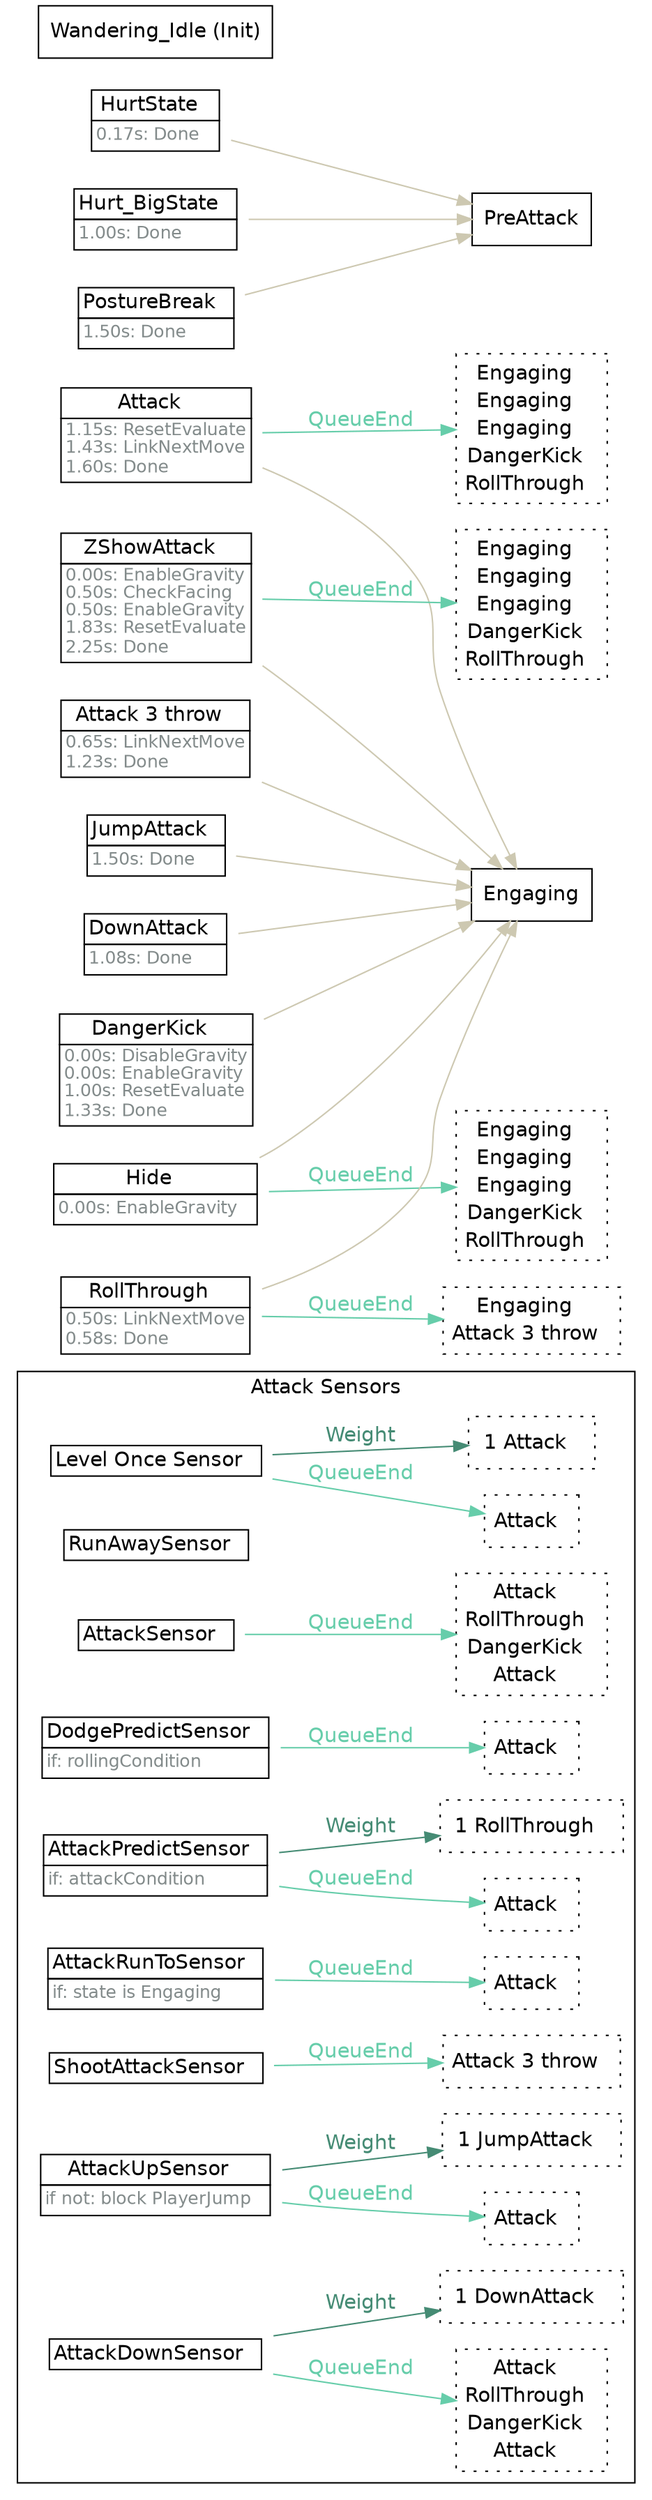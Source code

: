 strict digraph "Foo" {
	"rankdir"="LR";
	node ["shape"="box","fontname"="Helvetica"];
	edge ["fontname"="Helvetica"];
	subgraph "cluster_attacksensors" {
		"rank"="sink";
		"label"="Attack Sensors";
		"fontname"="Helvetica";
		"Level Once Sensor" ["shape"="plaintext","label"=<<TABLE border="0" cellspacing="0" cellborder="1" cellpadding="2"><TR><TD>Level Once Sensor  </TD></TR></TABLE>>]
		"Level Once Sensor_linked" ["shape"="box","style"="dotted","label"=<<TABLE border="0" cellspacing="0" cellborder="0" cellpadding="2"><TR><TD>Attack  </TD></TR></TABLE>>,"margin"="0.05"]
		"Level Once Sensor" -> "Level Once Sensor_linked"  ["label"="QueueEnd","color"="aquamarine3","fontcolor"="aquamarine3"]
		"Level Once Sensor_weight" ["shape"="box","style"="dotted","label"=<<TABLE border="0" cellspacing="0" cellborder="0" cellpadding="2"><TR><TD>1 Attack  </TD></TR></TABLE>>]
		"Level Once Sensor" -> "Level Once Sensor_weight"  ["label"="Weight","color"="aquamarine4","fontcolor"="aquamarine4"]
		"RunAwaySensor" ["shape"="plaintext","label"=<<TABLE border="0" cellspacing="0" cellborder="1" cellpadding="2"><TR><TD>RunAwaySensor  </TD></TR></TABLE>>]
		"AttackSensor" ["shape"="plaintext","label"=<<TABLE border="0" cellspacing="0" cellborder="1" cellpadding="2"><TR><TD>AttackSensor  </TD></TR></TABLE>>]
		"AttackSensor_linked" ["shape"="box","style"="dotted","label"=<<TABLE border="0" cellspacing="0" cellborder="0" cellpadding="2"><TR><TD>Attack  </TD></TR><TR><TD>RollThrough  </TD></TR><TR><TD>DangerKick  </TD></TR><TR><TD>Attack  </TD></TR></TABLE>>,"margin"="0.05"]
		"AttackSensor" -> "AttackSensor_linked"  ["label"="QueueEnd","color"="aquamarine3","fontcolor"="aquamarine3"]
		"DodgePredictSensor" ["shape"="plaintext","label"=<<TABLE border="0" cellspacing="0" cellborder="1" cellpadding="2"><TR><TD>DodgePredictSensor  </TD></TR><TR><TD align="left" balign="left"><FONT point-size="12" color="azure4">if: rollingCondition</FONT>  </TD></TR></TABLE>>]
		"DodgePredictSensor_linked" ["shape"="box","style"="dotted","label"=<<TABLE border="0" cellspacing="0" cellborder="0" cellpadding="2"><TR><TD>Attack  </TD></TR></TABLE>>,"margin"="0.05"]
		"DodgePredictSensor" -> "DodgePredictSensor_linked"  ["label"="QueueEnd","color"="aquamarine3","fontcolor"="aquamarine3"]
		"AttackPredictSensor" ["shape"="plaintext","label"=<<TABLE border="0" cellspacing="0" cellborder="1" cellpadding="2"><TR><TD>AttackPredictSensor  </TD></TR><TR><TD align="left" balign="left"><FONT point-size="12" color="azure4">if: attackCondition</FONT>  </TD></TR></TABLE>>]
		"AttackPredictSensor_linked" ["shape"="box","style"="dotted","label"=<<TABLE border="0" cellspacing="0" cellborder="0" cellpadding="2"><TR><TD>Attack  </TD></TR></TABLE>>,"margin"="0.05"]
		"AttackPredictSensor" -> "AttackPredictSensor_linked"  ["label"="QueueEnd","color"="aquamarine3","fontcolor"="aquamarine3"]
		"AttackPredictSensor_weight" ["shape"="box","style"="dotted","label"=<<TABLE border="0" cellspacing="0" cellborder="0" cellpadding="2"><TR><TD>1 RollThrough  </TD></TR></TABLE>>]
		"AttackPredictSensor" -> "AttackPredictSensor_weight"  ["label"="Weight","color"="aquamarine4","fontcolor"="aquamarine4"]
		"AttackRunToSensor" ["shape"="plaintext","label"=<<TABLE border="0" cellspacing="0" cellborder="1" cellpadding="2"><TR><TD>AttackRunToSensor  </TD></TR><TR><TD align="left" balign="left"><FONT point-size="12" color="azure4">if: state is Engaging</FONT>  </TD></TR></TABLE>>]
		"AttackRunToSensor_linked" ["shape"="box","style"="dotted","label"=<<TABLE border="0" cellspacing="0" cellborder="0" cellpadding="2"><TR><TD>Attack  </TD></TR></TABLE>>,"margin"="0.05"]
		"AttackRunToSensor" -> "AttackRunToSensor_linked"  ["label"="QueueEnd","color"="aquamarine3","fontcolor"="aquamarine3"]
		"ShootAttackSensor" ["shape"="plaintext","label"=<<TABLE border="0" cellspacing="0" cellborder="1" cellpadding="2"><TR><TD>ShootAttackSensor  </TD></TR></TABLE>>]
		"ShootAttackSensor_linked" ["shape"="box","style"="dotted","label"=<<TABLE border="0" cellspacing="0" cellborder="0" cellpadding="2"><TR><TD>Attack 3 throw  </TD></TR></TABLE>>,"margin"="0.05"]
		"ShootAttackSensor" -> "ShootAttackSensor_linked"  ["label"="QueueEnd","color"="aquamarine3","fontcolor"="aquamarine3"]
		"AttackUpSensor" ["shape"="plaintext","label"=<<TABLE border="0" cellspacing="0" cellborder="1" cellpadding="2"><TR><TD>AttackUpSensor  </TD></TR><TR><TD align="left" balign="left"><FONT point-size="12" color="azure4">if not: block PlayerJump</FONT>  </TD></TR></TABLE>>]
		"AttackUpSensor_linked" ["shape"="box","style"="dotted","label"=<<TABLE border="0" cellspacing="0" cellborder="0" cellpadding="2"><TR><TD>Attack  </TD></TR></TABLE>>,"margin"="0.05"]
		"AttackUpSensor" -> "AttackUpSensor_linked"  ["label"="QueueEnd","color"="aquamarine3","fontcolor"="aquamarine3"]
		"AttackUpSensor_weight" ["shape"="box","style"="dotted","label"=<<TABLE border="0" cellspacing="0" cellborder="0" cellpadding="2"><TR><TD>1 JumpAttack  </TD></TR></TABLE>>]
		"AttackUpSensor" -> "AttackUpSensor_weight"  ["label"="Weight","color"="aquamarine4","fontcolor"="aquamarine4"]
		"AttackDownSensor" ["shape"="plaintext","label"=<<TABLE border="0" cellspacing="0" cellborder="1" cellpadding="2"><TR><TD>AttackDownSensor  </TD></TR></TABLE>>]
		"AttackDownSensor_linked" ["shape"="box","style"="dotted","label"=<<TABLE border="0" cellspacing="0" cellborder="0" cellpadding="2"><TR><TD>Attack  </TD></TR><TR><TD>RollThrough  </TD></TR><TR><TD>DangerKick  </TD></TR><TR><TD>Attack  </TD></TR></TABLE>>,"margin"="0.05"]
		"AttackDownSensor" -> "AttackDownSensor_linked"  ["label"="QueueEnd","color"="aquamarine3","fontcolor"="aquamarine3"]
		"AttackDownSensor_weight" ["shape"="box","style"="dotted","label"=<<TABLE border="0" cellspacing="0" cellborder="0" cellpadding="2"><TR><TD>1 DownAttack  </TD></TR></TABLE>>]
		"AttackDownSensor" -> "AttackDownSensor_weight"  ["label"="Weight","color"="aquamarine4","fontcolor"="aquamarine4"]
	}
	
	"Attack" -> "Engaging"  ["color"="cornsilk3","fontcolor"="cornsilk3"]
	"Attack_linked" ["shape"="box","style"="dotted","label"=<<TABLE border="0" cellspacing="0" cellborder="0" cellpadding="2"><TR><TD>Engaging  </TD></TR><TR><TD>Engaging  </TD></TR><TR><TD>Engaging  </TD></TR><TR><TD>DangerKick  </TD></TR><TR><TD>RollThrough  </TD></TR></TABLE>>,"margin"="0.05"]
	"Attack" -> "Attack_linked"  ["label"="QueueEnd","color"="aquamarine3","fontcolor"="aquamarine3"]
	"Attack" ["shape"="plaintext","label"=<<TABLE border="0" cellspacing="0" cellborder="1" cellpadding="2"><TR><TD>Attack  </TD></TR><TR><TD align="left" balign="left"><FONT point-size="12" color="azure4">1.15s: ResetEvaluate<br/>1.43s: LinkNextMove<br/>1.60s: Done</FONT>  </TD></TR></TABLE>>]
	"DangerKick" -> "Engaging"  ["color"="cornsilk3","fontcolor"="cornsilk3"]
	"DangerKick" ["shape"="plaintext","label"=<<TABLE border="0" cellspacing="0" cellborder="1" cellpadding="2"><TR><TD>DangerKick  </TD></TR><TR><TD align="left" balign="left"><FONT point-size="12" color="azure4">0.00s: DisableGravity<br/>0.00s: EnableGravity<br/>1.00s: ResetEvaluate<br/>1.33s: Done</FONT>  </TD></TR></TABLE>>]
	"Attack 3 throw" -> "Engaging"  ["color"="cornsilk3","fontcolor"="cornsilk3"]
	"Attack 3 throw" ["shape"="plaintext","label"=<<TABLE border="0" cellspacing="0" cellborder="1" cellpadding="2"><TR><TD>Attack 3 throw  </TD></TR><TR><TD align="left" balign="left"><FONT point-size="12" color="azure4">0.65s: LinkNextMove<br/>1.23s: Done</FONT>  </TD></TR></TABLE>>]
	"JumpAttack" -> "Engaging"  ["color"="cornsilk3","fontcolor"="cornsilk3"]
	"JumpAttack" ["shape"="plaintext","label"=<<TABLE border="0" cellspacing="0" cellborder="1" cellpadding="2"><TR><TD>JumpAttack  </TD></TR><TR><TD align="left" balign="left"><FONT point-size="12" color="azure4">1.50s: Done</FONT>  </TD></TR></TABLE>>]
	"DownAttack" -> "Engaging"  ["color"="cornsilk3","fontcolor"="cornsilk3"]
	"DownAttack" ["shape"="plaintext","label"=<<TABLE border="0" cellspacing="0" cellborder="1" cellpadding="2"><TR><TD>DownAttack  </TD></TR><TR><TD align="left" balign="left"><FONT point-size="12" color="azure4">1.08s: Done</FONT>  </TD></TR></TABLE>>]
	"ZShowAttack" -> "Engaging"  ["color"="cornsilk3","fontcolor"="cornsilk3"]
	"ZShowAttack_linked" ["shape"="box","style"="dotted","label"=<<TABLE border="0" cellspacing="0" cellborder="0" cellpadding="2"><TR><TD>Engaging  </TD></TR><TR><TD>Engaging  </TD></TR><TR><TD>Engaging  </TD></TR><TR><TD>DangerKick  </TD></TR><TR><TD>RollThrough  </TD></TR></TABLE>>,"margin"="0.05"]
	"ZShowAttack" -> "ZShowAttack_linked"  ["label"="QueueEnd","color"="aquamarine3","fontcolor"="aquamarine3"]
	"ZShowAttack" ["shape"="plaintext","label"=<<TABLE border="0" cellspacing="0" cellborder="1" cellpadding="2"><TR><TD>ZShowAttack  </TD></TR><TR><TD align="left" balign="left"><FONT point-size="12" color="azure4">0.00s: EnableGravity<br/>0.50s: CheckFacing<br/>0.50s: EnableGravity<br/>1.83s: ResetEvaluate<br/>2.25s: Done</FONT>  </TD></TR></TABLE>>]
	"Hide" -> "Engaging"  ["color"="cornsilk3","fontcolor"="cornsilk3"]
	"Hide_linked" ["shape"="box","style"="dotted","label"=<<TABLE border="0" cellspacing="0" cellborder="0" cellpadding="2"><TR><TD>Engaging  </TD></TR><TR><TD>Engaging  </TD></TR><TR><TD>Engaging  </TD></TR><TR><TD>DangerKick  </TD></TR><TR><TD>RollThrough  </TD></TR></TABLE>>,"margin"="0.05"]
	"Hide" -> "Hide_linked"  ["label"="QueueEnd","color"="aquamarine3","fontcolor"="aquamarine3"]
	"Hide" ["shape"="plaintext","label"=<<TABLE border="0" cellspacing="0" cellborder="1" cellpadding="2"><TR><TD>Hide  </TD></TR><TR><TD align="left" balign="left"><FONT point-size="12" color="azure4">0.00s: EnableGravity</FONT>  </TD></TR></TABLE>>]
	"HurtState" -> "PreAttack"  ["color"="cornsilk3","fontcolor"="cornsilk3"]
	"HurtState" ["shape"="plaintext","label"=<<TABLE border="0" cellspacing="0" cellborder="1" cellpadding="2"><TR><TD>HurtState  </TD></TR><TR><TD align="left" balign="left"><FONT point-size="12" color="azure4">0.17s: Done</FONT>  </TD></TR></TABLE>>]
	"Hurt_BigState" -> "PreAttack"  ["color"="cornsilk3","fontcolor"="cornsilk3"]
	"Hurt_BigState" ["shape"="plaintext","label"=<<TABLE border="0" cellspacing="0" cellborder="1" cellpadding="2"><TR><TD>Hurt_BigState  </TD></TR><TR><TD align="left" balign="left"><FONT point-size="12" color="azure4">1.00s: Done</FONT>  </TD></TR></TABLE>>]
	"PostureBreak" -> "PreAttack"  ["color"="cornsilk3","fontcolor"="cornsilk3"]
	"PostureBreak" ["shape"="plaintext","label"=<<TABLE border="0" cellspacing="0" cellborder="1" cellpadding="2"><TR><TD>PostureBreak  </TD></TR><TR><TD align="left" balign="left"><FONT point-size="12" color="azure4">1.50s: Done</FONT>  </TD></TR></TABLE>>]
	"RollThrough" -> "Engaging"  ["color"="cornsilk3","fontcolor"="cornsilk3"]
	"RollThrough_linked" ["shape"="box","style"="dotted","label"=<<TABLE border="0" cellspacing="0" cellborder="0" cellpadding="2"><TR><TD>Engaging  </TD></TR><TR><TD>Attack 3 throw  </TD></TR></TABLE>>,"margin"="0.05"]
	"RollThrough" -> "RollThrough_linked"  ["label"="QueueEnd","color"="aquamarine3","fontcolor"="aquamarine3"]
	"RollThrough" ["shape"="plaintext","label"=<<TABLE border="0" cellspacing="0" cellborder="1" cellpadding="2"><TR><TD>RollThrough  </TD></TR><TR><TD align="left" balign="left"><FONT point-size="12" color="azure4">0.50s: LinkNextMove<br/>0.58s: Done</FONT>  </TD></TR></TABLE>>]
	"Wandering_Idle" ["label"="Wandering_Idle (Init)"]
}
